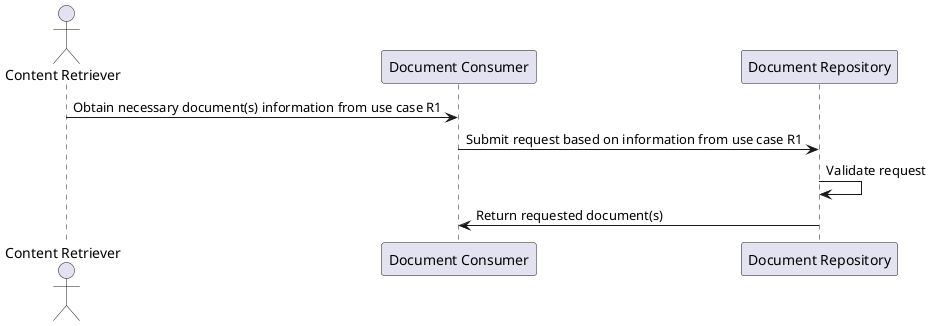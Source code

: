 @startuml
actor "Content Retriever" as CR
participant "Document Consumer" as DC
participant "Document Repository" as DR

CR -> DC: Obtain necessary document(s) information from use case R1
DC -> DR: Submit request based on information from use case R1
DR -> DR: Validate request
DR -> DC: Return requested document(s)
@enduml
